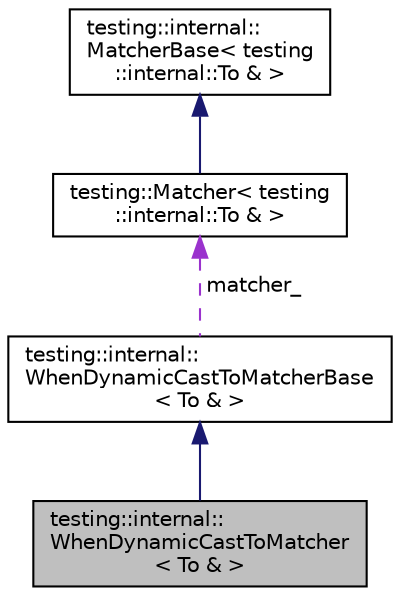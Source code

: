 digraph "testing::internal::WhenDynamicCastToMatcher&lt; To &amp; &gt;"
{
  edge [fontname="Helvetica",fontsize="10",labelfontname="Helvetica",labelfontsize="10"];
  node [fontname="Helvetica",fontsize="10",shape=record];
  Node1 [label="testing::internal::\lWhenDynamicCastToMatcher\l\< To & \>",height=0.2,width=0.4,color="black", fillcolor="grey75", style="filled", fontcolor="black"];
  Node2 -> Node1 [dir="back",color="midnightblue",fontsize="10",style="solid",fontname="Helvetica"];
  Node2 [label="testing::internal::\lWhenDynamicCastToMatcherBase\l\< To & \>",height=0.2,width=0.4,color="black", fillcolor="white", style="filled",URL="$classtesting_1_1internal_1_1_when_dynamic_cast_to_matcher_base.html"];
  Node3 -> Node2 [dir="back",color="darkorchid3",fontsize="10",style="dashed",label=" matcher_" ,fontname="Helvetica"];
  Node3 [label="testing::Matcher\< testing\l::internal::To & \>",height=0.2,width=0.4,color="black", fillcolor="white", style="filled",URL="$classtesting_1_1_matcher.html"];
  Node4 -> Node3 [dir="back",color="midnightblue",fontsize="10",style="solid",fontname="Helvetica"];
  Node4 [label="testing::internal::\lMatcherBase\< testing\l::internal::To & \>",height=0.2,width=0.4,color="black", fillcolor="white", style="filled",URL="$classtesting_1_1internal_1_1_matcher_base.html"];
}
